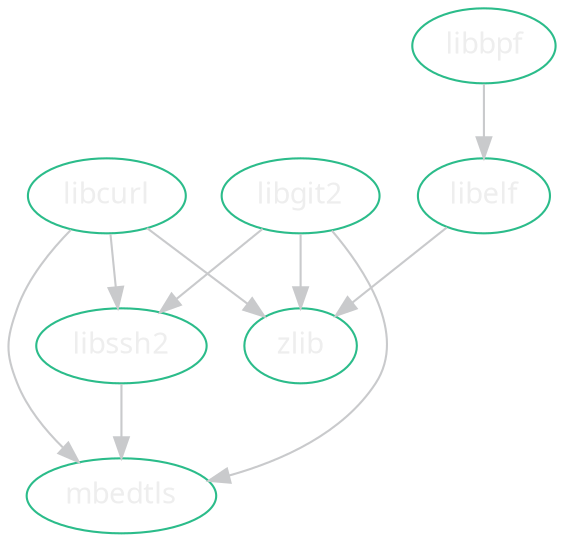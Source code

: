digraph {
        bgcolor="transparent"
        node [color="#2bbc8a" fontname="Fira Mono" fontcolor="#eeeeee" ]
        edge [color="#c9cacc"]

        libcurl -> mbedtls
        libcurl -> libssh2
        libcurl -> zlib

        libssh2 -> mbedtls

        libgit2 -> mbedtls
        libgit2 -> libssh2
        libgit2 -> zlib

        libbpf -> libelf
        
        libelf -> zlib
}
